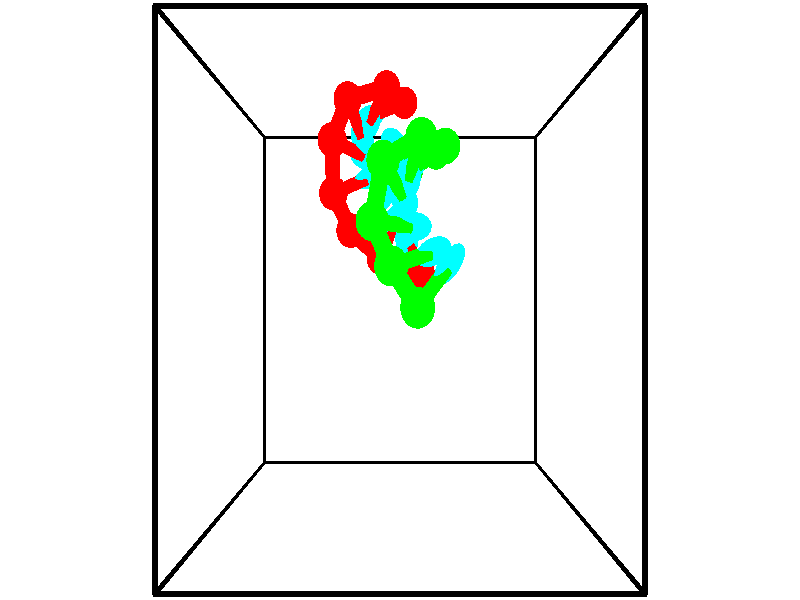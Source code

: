 // switches for output
#declare DRAW_BASES = 1; // possible values are 0, 1; only relevant for DNA ribbons
#declare DRAW_BASES_TYPE = 3; // possible values are 1, 2, 3; only relevant for DNA ribbons
#declare DRAW_FOG = 0; // set to 1 to enable fog

#include "colors.inc"

#include "transforms.inc"
background { rgb <1, 1, 1>}

#default {
   normal{
       ripples 0.25
       frequency 0.20
       turbulence 0.2
       lambda 5
   }
	finish {
		phong 0.1
		phong_size 40.
	}
}

// original window dimensions: 1024x640


// camera settings

camera {
	sky <-0, 1, 0>
	up <-0, 1, 0>
	right 1.6 * <1, 0, 0>
	location <2.5, 2.5, 11.1562>
	look_at <2.5, 2.5, 2.5>
	direction <0, 0, -8.6562>
	angle 67.0682
}


# declare cpy_camera_pos = <2.5, 2.5, 11.1562>;
# if (DRAW_FOG = 1)
fog {
	fog_type 2
	up vnormalize(cpy_camera_pos)
	color rgbt<1,1,1,0.3>
	distance 1e-5
	fog_alt 3e-3
	fog_offset 4
}
# end


// LIGHTS

# declare lum = 6;
global_settings {
	ambient_light rgb lum * <0.05, 0.05, 0.05>
	max_trace_level 15
}# declare cpy_direct_light_amount = 0.25;
light_source
{	1000 * <-1, -1, 1>,
	rgb lum * cpy_direct_light_amount
	parallel
}

light_source
{	1000 * <1, 1, -1>,
	rgb lum * cpy_direct_light_amount
	parallel
}

// strand 0

// nucleotide -1

// particle -1
sphere {
	<2.584146, 5.647254, -0.412322> 0.250000
	pigment { color rgbt <1,0,0,0> }
	no_shadow
}
cylinder {
	<2.204002, 5.529102, -0.451454>,  <1.975916, 5.458211, -0.474934>, 0.100000
	pigment { color rgbt <1,0,0,0> }
	no_shadow
}
cylinder {
	<2.204002, 5.529102, -0.451454>,  <2.584146, 5.647254, -0.412322>, 0.100000
	pigment { color rgbt <1,0,0,0> }
	no_shadow
}

// particle -1
sphere {
	<2.204002, 5.529102, -0.451454> 0.100000
	pigment { color rgbt <1,0,0,0> }
	no_shadow
}
sphere {
	0, 1
	scale<0.080000,0.200000,0.300000>
	matrix <0.134045, -0.672388, 0.727961,
		-0.280804, 0.678710, 0.678603,
		-0.950358, -0.295378, -0.097831,
		1.918895, 5.440489, -0.480804>
	pigment { color rgbt <0,1,1,0> }
	no_shadow
}
cylinder {
	<2.256959, 5.709160, 0.211213>,  <2.584146, 5.647254, -0.412322>, 0.130000
	pigment { color rgbt <1,0,0,0> }
	no_shadow
}

// nucleotide -1

// particle -1
sphere {
	<2.256959, 5.709160, 0.211213> 0.250000
	pigment { color rgbt <1,0,0,0> }
	no_shadow
}
cylinder {
	<2.053436, 5.432041, 0.006802>,  <1.931323, 5.265770, -0.115845>, 0.100000
	pigment { color rgbt <1,0,0,0> }
	no_shadow
}
cylinder {
	<2.053436, 5.432041, 0.006802>,  <2.256959, 5.709160, 0.211213>, 0.100000
	pigment { color rgbt <1,0,0,0> }
	no_shadow
}

// particle -1
sphere {
	<2.053436, 5.432041, 0.006802> 0.100000
	pigment { color rgbt <1,0,0,0> }
	no_shadow
}
sphere {
	0, 1
	scale<0.080000,0.200000,0.300000>
	matrix <0.011528, -0.599040, 0.800636,
		-0.860804, 0.401478, 0.312782,
		-0.508806, -0.692797, -0.511028,
		1.900795, 5.224202, -0.146507>
	pigment { color rgbt <0,1,1,0> }
	no_shadow
}
cylinder {
	<1.582235, 5.446357, 0.536366>,  <2.256959, 5.709160, 0.211213>, 0.130000
	pigment { color rgbt <1,0,0,0> }
	no_shadow
}

// nucleotide -1

// particle -1
sphere {
	<1.582235, 5.446357, 0.536366> 0.250000
	pigment { color rgbt <1,0,0,0> }
	no_shadow
}
cylinder {
	<1.713888, 5.167721, 0.281357>,  <1.792880, 5.000539, 0.128351>, 0.100000
	pigment { color rgbt <1,0,0,0> }
	no_shadow
}
cylinder {
	<1.713888, 5.167721, 0.281357>,  <1.582235, 5.446357, 0.536366>, 0.100000
	pigment { color rgbt <1,0,0,0> }
	no_shadow
}

// particle -1
sphere {
	<1.713888, 5.167721, 0.281357> 0.100000
	pigment { color rgbt <1,0,0,0> }
	no_shadow
}
sphere {
	0, 1
	scale<0.080000,0.200000,0.300000>
	matrix <-0.066590, -0.690580, 0.720185,
		-0.941933, -0.194584, -0.273678,
		0.329133, -0.696590, -0.637522,
		1.812628, 4.958744, 0.090100>
	pigment { color rgbt <0,1,1,0> }
	no_shadow
}
cylinder {
	<1.329919, 4.798619, 0.746237>,  <1.582235, 5.446357, 0.536366>, 0.130000
	pigment { color rgbt <1,0,0,0> }
	no_shadow
}

// nucleotide -1

// particle -1
sphere {
	<1.329919, 4.798619, 0.746237> 0.250000
	pigment { color rgbt <1,0,0,0> }
	no_shadow
}
cylinder {
	<1.642878, 4.706318, 0.514854>,  <1.830652, 4.650938, 0.376025>, 0.100000
	pigment { color rgbt <1,0,0,0> }
	no_shadow
}
cylinder {
	<1.642878, 4.706318, 0.514854>,  <1.329919, 4.798619, 0.746237>, 0.100000
	pigment { color rgbt <1,0,0,0> }
	no_shadow
}

// particle -1
sphere {
	<1.642878, 4.706318, 0.514854> 0.100000
	pigment { color rgbt <1,0,0,0> }
	no_shadow
}
sphere {
	0, 1
	scale<0.080000,0.200000,0.300000>
	matrix <0.304122, -0.668987, 0.678208,
		-0.543476, -0.706548, -0.453237,
		0.782396, -0.230750, -0.578455,
		1.877596, 4.637092, 0.341318>
	pigment { color rgbt <0,1,1,0> }
	no_shadow
}
cylinder {
	<1.323320, 4.068670, 0.493106>,  <1.329919, 4.798619, 0.746237>, 0.130000
	pigment { color rgbt <1,0,0,0> }
	no_shadow
}

// nucleotide -1

// particle -1
sphere {
	<1.323320, 4.068670, 0.493106> 0.250000
	pigment { color rgbt <1,0,0,0> }
	no_shadow
}
cylinder {
	<1.699190, 4.202477, 0.521694>,  <1.924712, 4.282760, 0.538847>, 0.100000
	pigment { color rgbt <1,0,0,0> }
	no_shadow
}
cylinder {
	<1.699190, 4.202477, 0.521694>,  <1.323320, 4.068670, 0.493106>, 0.100000
	pigment { color rgbt <1,0,0,0> }
	no_shadow
}

// particle -1
sphere {
	<1.699190, 4.202477, 0.521694> 0.100000
	pigment { color rgbt <1,0,0,0> }
	no_shadow
}
sphere {
	0, 1
	scale<0.080000,0.200000,0.300000>
	matrix <0.224352, -0.760427, 0.609439,
		0.258214, -0.556641, -0.789605,
		0.939676, 0.334515, 0.071470,
		1.981093, 4.302831, 0.543135>
	pigment { color rgbt <0,1,1,0> }
	no_shadow
}
cylinder {
	<1.644662, 3.504770, 0.658076>,  <1.323320, 4.068670, 0.493106>, 0.130000
	pigment { color rgbt <1,0,0,0> }
	no_shadow
}

// nucleotide -1

// particle -1
sphere {
	<1.644662, 3.504770, 0.658076> 0.250000
	pigment { color rgbt <1,0,0,0> }
	no_shadow
}
cylinder {
	<1.948666, 3.755199, 0.727840>,  <2.131068, 3.905457, 0.769699>, 0.100000
	pigment { color rgbt <1,0,0,0> }
	no_shadow
}
cylinder {
	<1.948666, 3.755199, 0.727840>,  <1.644662, 3.504770, 0.658076>, 0.100000
	pigment { color rgbt <1,0,0,0> }
	no_shadow
}

// particle -1
sphere {
	<1.948666, 3.755199, 0.727840> 0.100000
	pigment { color rgbt <1,0,0,0> }
	no_shadow
}
sphere {
	0, 1
	scale<0.080000,0.200000,0.300000>
	matrix <0.360638, -0.629512, 0.688226,
		0.540674, -0.460158, -0.704221,
		0.760008, 0.626075, 0.174410,
		2.176668, 3.943022, 0.780164>
	pigment { color rgbt <0,1,1,0> }
	no_shadow
}
cylinder {
	<2.162601, 3.113500, 0.555471>,  <1.644662, 3.504770, 0.658076>, 0.130000
	pigment { color rgbt <1,0,0,0> }
	no_shadow
}

// nucleotide -1

// particle -1
sphere {
	<2.162601, 3.113500, 0.555471> 0.250000
	pigment { color rgbt <1,0,0,0> }
	no_shadow
}
cylinder {
	<2.301567, 3.394325, 0.804119>,  <2.384947, 3.562820, 0.953308>, 0.100000
	pigment { color rgbt <1,0,0,0> }
	no_shadow
}
cylinder {
	<2.301567, 3.394325, 0.804119>,  <2.162601, 3.113500, 0.555471>, 0.100000
	pigment { color rgbt <1,0,0,0> }
	no_shadow
}

// particle -1
sphere {
	<2.301567, 3.394325, 0.804119> 0.100000
	pigment { color rgbt <1,0,0,0> }
	no_shadow
}
sphere {
	0, 1
	scale<0.080000,0.200000,0.300000>
	matrix <0.194755, -0.702479, 0.684539,
		0.917264, -0.116757, -0.380783,
		0.347417, 0.702062, 0.621619,
		2.405792, 3.604944, 0.990605>
	pigment { color rgbt <0,1,1,0> }
	no_shadow
}
cylinder {
	<2.846958, 2.899516, 0.739090>,  <2.162601, 3.113500, 0.555471>, 0.130000
	pigment { color rgbt <1,0,0,0> }
	no_shadow
}

// nucleotide -1

// particle -1
sphere {
	<2.846958, 2.899516, 0.739090> 0.250000
	pigment { color rgbt <1,0,0,0> }
	no_shadow
}
cylinder {
	<2.713963, 3.142220, 1.027893>,  <2.634166, 3.287842, 1.201175>, 0.100000
	pigment { color rgbt <1,0,0,0> }
	no_shadow
}
cylinder {
	<2.713963, 3.142220, 1.027893>,  <2.846958, 2.899516, 0.739090>, 0.100000
	pigment { color rgbt <1,0,0,0> }
	no_shadow
}

// particle -1
sphere {
	<2.713963, 3.142220, 1.027893> 0.100000
	pigment { color rgbt <1,0,0,0> }
	no_shadow
}
sphere {
	0, 1
	scale<0.080000,0.200000,0.300000>
	matrix <0.523985, -0.517682, 0.676347,
		0.784150, 0.603198, -0.145810,
		-0.332488, 0.606760, 0.722007,
		2.614216, 3.324248, 1.244495>
	pigment { color rgbt <0,1,1,0> }
	no_shadow
}
// strand 1

// nucleotide -1

// particle -1
sphere {
	<2.753961, 2.407100, 2.486449> 0.250000
	pigment { color rgbt <0,1,0,0> }
	no_shadow
}
cylinder {
	<3.019173, 2.705704, 2.464111>,  <3.178299, 2.884866, 2.450709>, 0.100000
	pigment { color rgbt <0,1,0,0> }
	no_shadow
}
cylinder {
	<3.019173, 2.705704, 2.464111>,  <2.753961, 2.407100, 2.486449>, 0.100000
	pigment { color rgbt <0,1,0,0> }
	no_shadow
}

// particle -1
sphere {
	<3.019173, 2.705704, 2.464111> 0.100000
	pigment { color rgbt <0,1,0,0> }
	no_shadow
}
sphere {
	0, 1
	scale<0.080000,0.200000,0.300000>
	matrix <-0.555149, 0.440280, -0.705664,
		-0.502198, 0.498877, 0.706342,
		0.663028, 0.746509, -0.055843,
		3.218081, 2.929656, 2.447358>
	pigment { color rgbt <0,1,1,0> }
	no_shadow
}
cylinder {
	<2.372458, 2.914440, 2.345629>,  <2.753961, 2.407100, 2.486449>, 0.130000
	pigment { color rgbt <0,1,0,0> }
	no_shadow
}

// nucleotide -1

// particle -1
sphere {
	<2.372458, 2.914440, 2.345629> 0.250000
	pigment { color rgbt <0,1,0,0> }
	no_shadow
}
cylinder {
	<2.732231, 3.021637, 2.207527>,  <2.948095, 3.085955, 2.124666>, 0.100000
	pigment { color rgbt <0,1,0,0> }
	no_shadow
}
cylinder {
	<2.732231, 3.021637, 2.207527>,  <2.372458, 2.914440, 2.345629>, 0.100000
	pigment { color rgbt <0,1,0,0> }
	no_shadow
}

// particle -1
sphere {
	<2.732231, 3.021637, 2.207527> 0.100000
	pigment { color rgbt <0,1,0,0> }
	no_shadow
}
sphere {
	0, 1
	scale<0.080000,0.200000,0.300000>
	matrix <-0.435134, 0.474997, -0.764877,
		-0.040986, 0.838187, 0.543840,
		0.899432, 0.267993, -0.345256,
		3.002061, 3.102035, 2.103951>
	pigment { color rgbt <0,1,1,0> }
	no_shadow
}
cylinder {
	<2.084336, 3.483642, 2.117457>,  <2.372458, 2.914440, 2.345629>, 0.130000
	pigment { color rgbt <0,1,0,0> }
	no_shadow
}

// nucleotide -1

// particle -1
sphere {
	<2.084336, 3.483642, 2.117457> 0.250000
	pigment { color rgbt <0,1,0,0> }
	no_shadow
}
cylinder {
	<2.446121, 3.460747, 1.948380>,  <2.663193, 3.447010, 1.846933>, 0.100000
	pigment { color rgbt <0,1,0,0> }
	no_shadow
}
cylinder {
	<2.446121, 3.460747, 1.948380>,  <2.084336, 3.483642, 2.117457>, 0.100000
	pigment { color rgbt <0,1,0,0> }
	no_shadow
}

// particle -1
sphere {
	<2.446121, 3.460747, 1.948380> 0.100000
	pigment { color rgbt <0,1,0,0> }
	no_shadow
}
sphere {
	0, 1
	scale<0.080000,0.200000,0.300000>
	matrix <-0.339304, 0.503983, -0.794276,
		0.258492, 0.861815, 0.436413,
		0.904464, -0.057237, -0.422693,
		2.717460, 3.443576, 1.821572>
	pigment { color rgbt <0,1,1,0> }
	no_shadow
}
cylinder {
	<2.244769, 4.254957, 2.069794>,  <2.084336, 3.483642, 2.117457>, 0.130000
	pigment { color rgbt <0,1,0,0> }
	no_shadow
}

// nucleotide -1

// particle -1
sphere {
	<2.244769, 4.254957, 2.069794> 0.250000
	pigment { color rgbt <0,1,0,0> }
	no_shadow
}
cylinder {
	<2.428185, 4.010674, 1.811562>,  <2.538234, 3.864104, 1.656622>, 0.100000
	pigment { color rgbt <0,1,0,0> }
	no_shadow
}
cylinder {
	<2.428185, 4.010674, 1.811562>,  <2.244769, 4.254957, 2.069794>, 0.100000
	pigment { color rgbt <0,1,0,0> }
	no_shadow
}

// particle -1
sphere {
	<2.428185, 4.010674, 1.811562> 0.100000
	pigment { color rgbt <0,1,0,0> }
	no_shadow
}
sphere {
	0, 1
	scale<0.080000,0.200000,0.300000>
	matrix <-0.120119, 0.677196, -0.725932,
		0.880518, 0.410415, 0.237164,
		0.458540, -0.610708, -0.645582,
		2.565747, 3.827461, 1.617887>
	pigment { color rgbt <0,1,1,0> }
	no_shadow
}
cylinder {
	<2.832796, 4.623232, 1.731790>,  <2.244769, 4.254957, 2.069794>, 0.130000
	pigment { color rgbt <0,1,0,0> }
	no_shadow
}

// nucleotide -1

// particle -1
sphere {
	<2.832796, 4.623232, 1.731790> 0.250000
	pigment { color rgbt <0,1,0,0> }
	no_shadow
}
cylinder {
	<2.713577, 4.322525, 1.496498>,  <2.642046, 4.142101, 1.355323>, 0.100000
	pigment { color rgbt <0,1,0,0> }
	no_shadow
}
cylinder {
	<2.713577, 4.322525, 1.496498>,  <2.832796, 4.623232, 1.731790>, 0.100000
	pigment { color rgbt <0,1,0,0> }
	no_shadow
}

// particle -1
sphere {
	<2.713577, 4.322525, 1.496498> 0.100000
	pigment { color rgbt <0,1,0,0> }
	no_shadow
}
sphere {
	0, 1
	scale<0.080000,0.200000,0.300000>
	matrix <0.061764, 0.599758, -0.797794,
		0.952551, -0.274111, -0.132324,
		-0.298046, -0.751767, -0.588230,
		2.624163, 4.096995, 1.320029>
	pigment { color rgbt <0,1,1,0> }
	no_shadow
}
cylinder {
	<3.254354, 4.636774, 1.094877>,  <2.832796, 4.623232, 1.731790>, 0.130000
	pigment { color rgbt <0,1,0,0> }
	no_shadow
}

// nucleotide -1

// particle -1
sphere {
	<3.254354, 4.636774, 1.094877> 0.250000
	pigment { color rgbt <0,1,0,0> }
	no_shadow
}
cylinder {
	<2.909000, 4.456085, 1.004974>,  <2.701788, 4.347672, 0.951033>, 0.100000
	pigment { color rgbt <0,1,0,0> }
	no_shadow
}
cylinder {
	<2.909000, 4.456085, 1.004974>,  <3.254354, 4.636774, 1.094877>, 0.100000
	pigment { color rgbt <0,1,0,0> }
	no_shadow
}

// particle -1
sphere {
	<2.909000, 4.456085, 1.004974> 0.100000
	pigment { color rgbt <0,1,0,0> }
	no_shadow
}
sphere {
	0, 1
	scale<0.080000,0.200000,0.300000>
	matrix <-0.171440, 0.681611, -0.711347,
		0.474526, -0.575634, -0.665936,
		-0.863385, -0.451721, -0.224756,
		2.649985, 4.320569, 0.937547>
	pigment { color rgbt <0,1,1,0> }
	no_shadow
}
cylinder {
	<3.148417, 4.693106, 0.375901>,  <3.254354, 4.636774, 1.094877>, 0.130000
	pigment { color rgbt <0,1,0,0> }
	no_shadow
}

// nucleotide -1

// particle -1
sphere {
	<3.148417, 4.693106, 0.375901> 0.250000
	pigment { color rgbt <0,1,0,0> }
	no_shadow
}
cylinder {
	<2.773460, 4.607300, 0.485649>,  <2.548486, 4.555816, 0.551498>, 0.100000
	pigment { color rgbt <0,1,0,0> }
	no_shadow
}
cylinder {
	<2.773460, 4.607300, 0.485649>,  <3.148417, 4.693106, 0.375901>, 0.100000
	pigment { color rgbt <0,1,0,0> }
	no_shadow
}

// particle -1
sphere {
	<2.773460, 4.607300, 0.485649> 0.100000
	pigment { color rgbt <0,1,0,0> }
	no_shadow
}
sphere {
	0, 1
	scale<0.080000,0.200000,0.300000>
	matrix <-0.346493, 0.654016, -0.672462,
		-0.035190, -0.725428, -0.687397,
		-0.937392, -0.214514, 0.274370,
		2.492243, 4.542945, 0.567960>
	pigment { color rgbt <0,1,1,0> }
	no_shadow
}
cylinder {
	<2.695065, 4.555453, -0.206254>,  <3.148417, 4.693106, 0.375901>, 0.130000
	pigment { color rgbt <0,1,0,0> }
	no_shadow
}

// nucleotide -1

// particle -1
sphere {
	<2.695065, 4.555453, -0.206254> 0.250000
	pigment { color rgbt <0,1,0,0> }
	no_shadow
}
cylinder {
	<2.515343, 4.726898, 0.107285>,  <2.407509, 4.829765, 0.295408>, 0.100000
	pigment { color rgbt <0,1,0,0> }
	no_shadow
}
cylinder {
	<2.515343, 4.726898, 0.107285>,  <2.695065, 4.555453, -0.206254>, 0.100000
	pigment { color rgbt <0,1,0,0> }
	no_shadow
}

// particle -1
sphere {
	<2.515343, 4.726898, 0.107285> 0.100000
	pigment { color rgbt <0,1,0,0> }
	no_shadow
}
sphere {
	0, 1
	scale<0.080000,0.200000,0.300000>
	matrix <-0.189366, 0.811768, -0.552425,
		-0.873078, -0.396642, -0.283567,
		-0.449306, 0.428612, 0.783847,
		2.380551, 4.855482, 0.342439>
	pigment { color rgbt <0,1,1,0> }
	no_shadow
}
// box output
cylinder {
	<0.000000, 0.000000, 0.000000>,  <5.000000, 0.000000, 0.000000>, 0.025000
	pigment { color rgbt <0,0,0,0> }
	no_shadow
}
cylinder {
	<0.000000, 0.000000, 0.000000>,  <0.000000, 5.000000, 0.000000>, 0.025000
	pigment { color rgbt <0,0,0,0> }
	no_shadow
}
cylinder {
	<0.000000, 0.000000, 0.000000>,  <0.000000, 0.000000, 5.000000>, 0.025000
	pigment { color rgbt <0,0,0,0> }
	no_shadow
}
cylinder {
	<5.000000, 5.000000, 5.000000>,  <0.000000, 5.000000, 5.000000>, 0.025000
	pigment { color rgbt <0,0,0,0> }
	no_shadow
}
cylinder {
	<5.000000, 5.000000, 5.000000>,  <5.000000, 0.000000, 5.000000>, 0.025000
	pigment { color rgbt <0,0,0,0> }
	no_shadow
}
cylinder {
	<5.000000, 5.000000, 5.000000>,  <5.000000, 5.000000, 0.000000>, 0.025000
	pigment { color rgbt <0,0,0,0> }
	no_shadow
}
cylinder {
	<0.000000, 0.000000, 5.000000>,  <0.000000, 5.000000, 5.000000>, 0.025000
	pigment { color rgbt <0,0,0,0> }
	no_shadow
}
cylinder {
	<0.000000, 0.000000, 5.000000>,  <5.000000, 0.000000, 5.000000>, 0.025000
	pigment { color rgbt <0,0,0,0> }
	no_shadow
}
cylinder {
	<5.000000, 5.000000, 0.000000>,  <0.000000, 5.000000, 0.000000>, 0.025000
	pigment { color rgbt <0,0,0,0> }
	no_shadow
}
cylinder {
	<5.000000, 5.000000, 0.000000>,  <5.000000, 0.000000, 0.000000>, 0.025000
	pigment { color rgbt <0,0,0,0> }
	no_shadow
}
cylinder {
	<5.000000, 0.000000, 5.000000>,  <5.000000, 0.000000, 0.000000>, 0.025000
	pigment { color rgbt <0,0,0,0> }
	no_shadow
}
cylinder {
	<0.000000, 5.000000, 0.000000>,  <0.000000, 5.000000, 5.000000>, 0.025000
	pigment { color rgbt <0,0,0,0> }
	no_shadow
}
// end of box output
